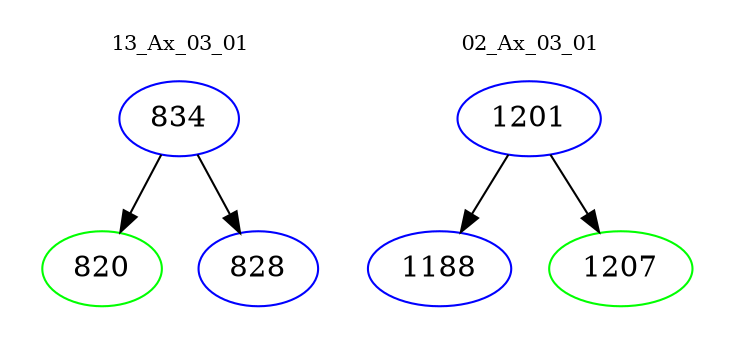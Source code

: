 digraph{
subgraph cluster_0 {
color = white
label = "13_Ax_03_01";
fontsize=10;
T0_834 [label="834", color="blue"]
T0_834 -> T0_820 [color="black"]
T0_820 [label="820", color="green"]
T0_834 -> T0_828 [color="black"]
T0_828 [label="828", color="blue"]
}
subgraph cluster_1 {
color = white
label = "02_Ax_03_01";
fontsize=10;
T1_1201 [label="1201", color="blue"]
T1_1201 -> T1_1188 [color="black"]
T1_1188 [label="1188", color="blue"]
T1_1201 -> T1_1207 [color="black"]
T1_1207 [label="1207", color="green"]
}
}
